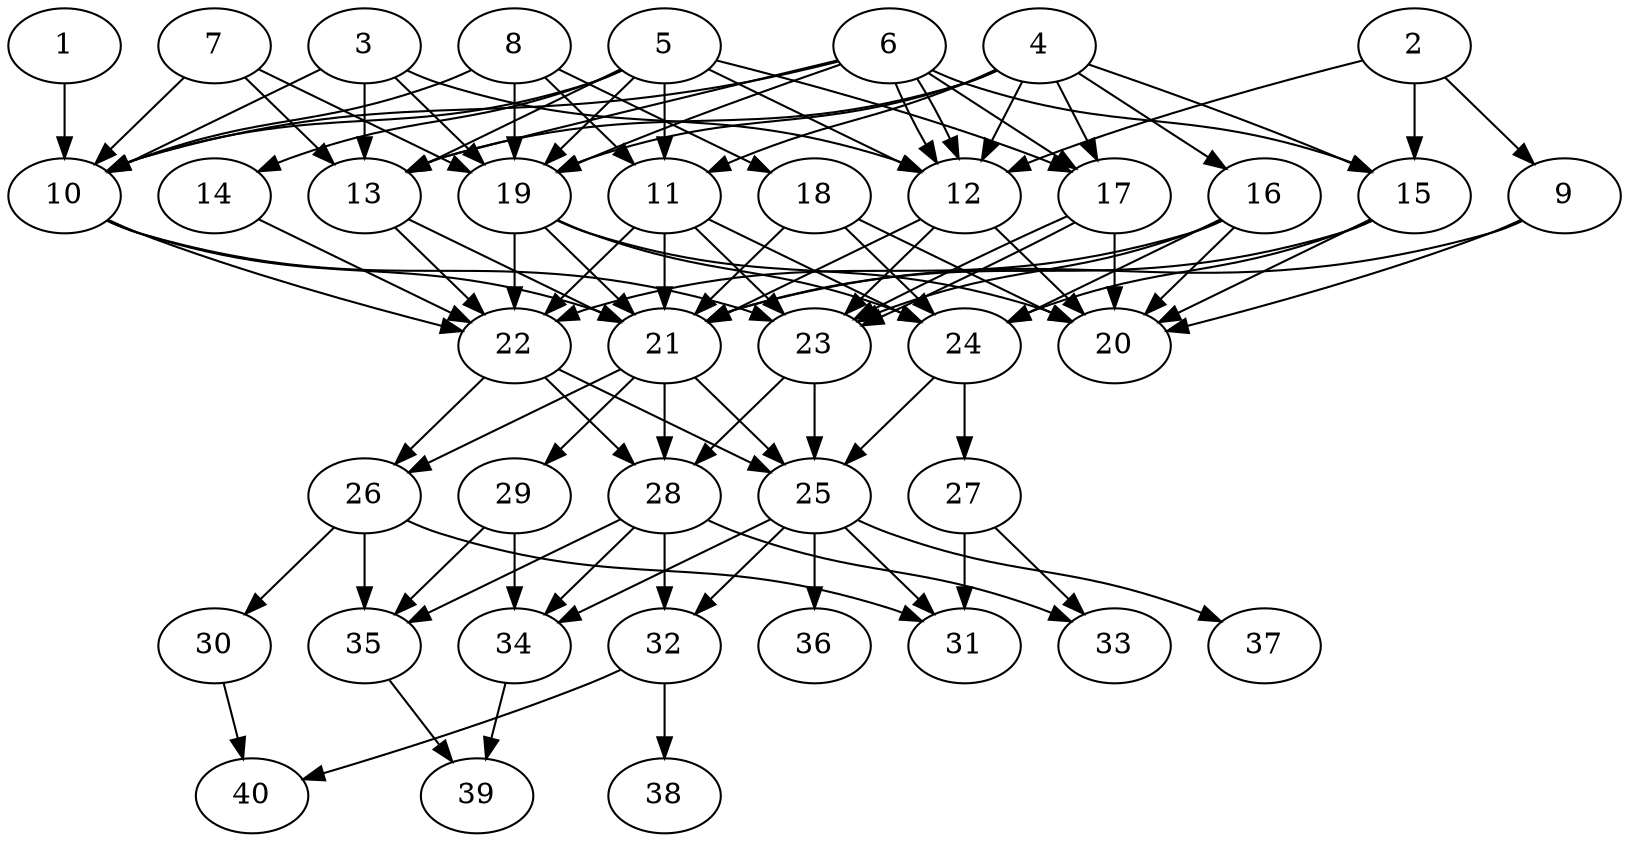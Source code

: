 // DAG automatically generated by daggen at Tue Aug  6 16:28:35 2019
// ./daggen --dot -n 40 --ccr 0.5 --fat 0.6 --regular 0.5 --density 0.7 --mindata 5242880 --maxdata 52428800 
digraph G {
  1 [size="83126272", alpha="0.08", expect_size="41563136"] 
  1 -> 10 [size ="41563136"]
  2 [size="34963456", alpha="0.11", expect_size="17481728"] 
  2 -> 9 [size ="17481728"]
  2 -> 12 [size ="17481728"]
  2 -> 15 [size ="17481728"]
  3 [size="25509888", alpha="0.06", expect_size="12754944"] 
  3 -> 10 [size ="12754944"]
  3 -> 12 [size ="12754944"]
  3 -> 13 [size ="12754944"]
  3 -> 19 [size ="12754944"]
  4 [size="69257216", alpha="0.20", expect_size="34628608"] 
  4 -> 11 [size ="34628608"]
  4 -> 12 [size ="34628608"]
  4 -> 13 [size ="34628608"]
  4 -> 15 [size ="34628608"]
  4 -> 16 [size ="34628608"]
  4 -> 17 [size ="34628608"]
  4 -> 19 [size ="34628608"]
  5 [size="62484480", alpha="0.04", expect_size="31242240"] 
  5 -> 10 [size ="31242240"]
  5 -> 11 [size ="31242240"]
  5 -> 12 [size ="31242240"]
  5 -> 13 [size ="31242240"]
  5 -> 14 [size ="31242240"]
  5 -> 17 [size ="31242240"]
  5 -> 19 [size ="31242240"]
  6 [size="42156032", alpha="0.14", expect_size="21078016"] 
  6 -> 10 [size ="21078016"]
  6 -> 12 [size ="21078016"]
  6 -> 12 [size ="21078016"]
  6 -> 13 [size ="21078016"]
  6 -> 15 [size ="21078016"]
  6 -> 17 [size ="21078016"]
  6 -> 19 [size ="21078016"]
  7 [size="84379648", alpha="0.04", expect_size="42189824"] 
  7 -> 10 [size ="42189824"]
  7 -> 13 [size ="42189824"]
  7 -> 19 [size ="42189824"]
  8 [size="73152512", alpha="0.12", expect_size="36576256"] 
  8 -> 10 [size ="36576256"]
  8 -> 11 [size ="36576256"]
  8 -> 18 [size ="36576256"]
  8 -> 19 [size ="36576256"]
  9 [size="17293312", alpha="0.08", expect_size="8646656"] 
  9 -> 20 [size ="8646656"]
  9 -> 21 [size ="8646656"]
  10 [size="24492032", alpha="0.17", expect_size="12246016"] 
  10 -> 21 [size ="12246016"]
  10 -> 22 [size ="12246016"]
  10 -> 23 [size ="12246016"]
  11 [size="34838528", alpha="0.10", expect_size="17419264"] 
  11 -> 21 [size ="17419264"]
  11 -> 22 [size ="17419264"]
  11 -> 23 [size ="17419264"]
  11 -> 24 [size ="17419264"]
  12 [size="73132032", alpha="0.13", expect_size="36566016"] 
  12 -> 20 [size ="36566016"]
  12 -> 21 [size ="36566016"]
  12 -> 23 [size ="36566016"]
  13 [size="28794880", alpha="0.18", expect_size="14397440"] 
  13 -> 21 [size ="14397440"]
  13 -> 22 [size ="14397440"]
  14 [size="54902784", alpha="0.17", expect_size="27451392"] 
  14 -> 22 [size ="27451392"]
  15 [size="53684224", alpha="0.13", expect_size="26842112"] 
  15 -> 20 [size ="26842112"]
  15 -> 21 [size ="26842112"]
  15 -> 24 [size ="26842112"]
  16 [size="70221824", alpha="0.15", expect_size="35110912"] 
  16 -> 20 [size ="35110912"]
  16 -> 22 [size ="35110912"]
  16 -> 23 [size ="35110912"]
  16 -> 24 [size ="35110912"]
  17 [size="41267200", alpha="0.11", expect_size="20633600"] 
  17 -> 20 [size ="20633600"]
  17 -> 23 [size ="20633600"]
  17 -> 23 [size ="20633600"]
  18 [size="59432960", alpha="0.13", expect_size="29716480"] 
  18 -> 20 [size ="29716480"]
  18 -> 21 [size ="29716480"]
  18 -> 24 [size ="29716480"]
  19 [size="19791872", alpha="0.05", expect_size="9895936"] 
  19 -> 20 [size ="9895936"]
  19 -> 21 [size ="9895936"]
  19 -> 22 [size ="9895936"]
  19 -> 24 [size ="9895936"]
  20 [size="55937024", alpha="0.19", expect_size="27968512"] 
  21 [size="42059776", alpha="0.09", expect_size="21029888"] 
  21 -> 25 [size ="21029888"]
  21 -> 26 [size ="21029888"]
  21 -> 28 [size ="21029888"]
  21 -> 29 [size ="21029888"]
  22 [size="87603200", alpha="0.04", expect_size="43801600"] 
  22 -> 25 [size ="43801600"]
  22 -> 26 [size ="43801600"]
  22 -> 28 [size ="43801600"]
  23 [size="53809152", alpha="0.03", expect_size="26904576"] 
  23 -> 25 [size ="26904576"]
  23 -> 28 [size ="26904576"]
  24 [size="44591104", alpha="0.13", expect_size="22295552"] 
  24 -> 25 [size ="22295552"]
  24 -> 27 [size ="22295552"]
  25 [size="32167936", alpha="0.15", expect_size="16083968"] 
  25 -> 31 [size ="16083968"]
  25 -> 32 [size ="16083968"]
  25 -> 34 [size ="16083968"]
  25 -> 36 [size ="16083968"]
  25 -> 37 [size ="16083968"]
  26 [size="94373888", alpha="0.04", expect_size="47186944"] 
  26 -> 30 [size ="47186944"]
  26 -> 31 [size ="47186944"]
  26 -> 35 [size ="47186944"]
  27 [size="69711872", alpha="0.08", expect_size="34855936"] 
  27 -> 31 [size ="34855936"]
  27 -> 33 [size ="34855936"]
  28 [size="28289024", alpha="0.05", expect_size="14144512"] 
  28 -> 32 [size ="14144512"]
  28 -> 33 [size ="14144512"]
  28 -> 34 [size ="14144512"]
  28 -> 35 [size ="14144512"]
  29 [size="89960448", alpha="0.04", expect_size="44980224"] 
  29 -> 34 [size ="44980224"]
  29 -> 35 [size ="44980224"]
  30 [size="18378752", alpha="0.06", expect_size="9189376"] 
  30 -> 40 [size ="9189376"]
  31 [size="15261696", alpha="0.13", expect_size="7630848"] 
  32 [size="58880000", alpha="0.13", expect_size="29440000"] 
  32 -> 38 [size ="29440000"]
  32 -> 40 [size ="29440000"]
  33 [size="79341568", alpha="0.17", expect_size="39670784"] 
  34 [size="91670528", alpha="0.11", expect_size="45835264"] 
  34 -> 39 [size ="45835264"]
  35 [size="60266496", alpha="0.13", expect_size="30133248"] 
  35 -> 39 [size ="30133248"]
  36 [size="37132288", alpha="0.09", expect_size="18566144"] 
  37 [size="53938176", alpha="0.11", expect_size="26969088"] 
  38 [size="90208256", alpha="0.03", expect_size="45104128"] 
  39 [size="19865600", alpha="0.17", expect_size="9932800"] 
  40 [size="38463488", alpha="0.01", expect_size="19231744"] 
}
